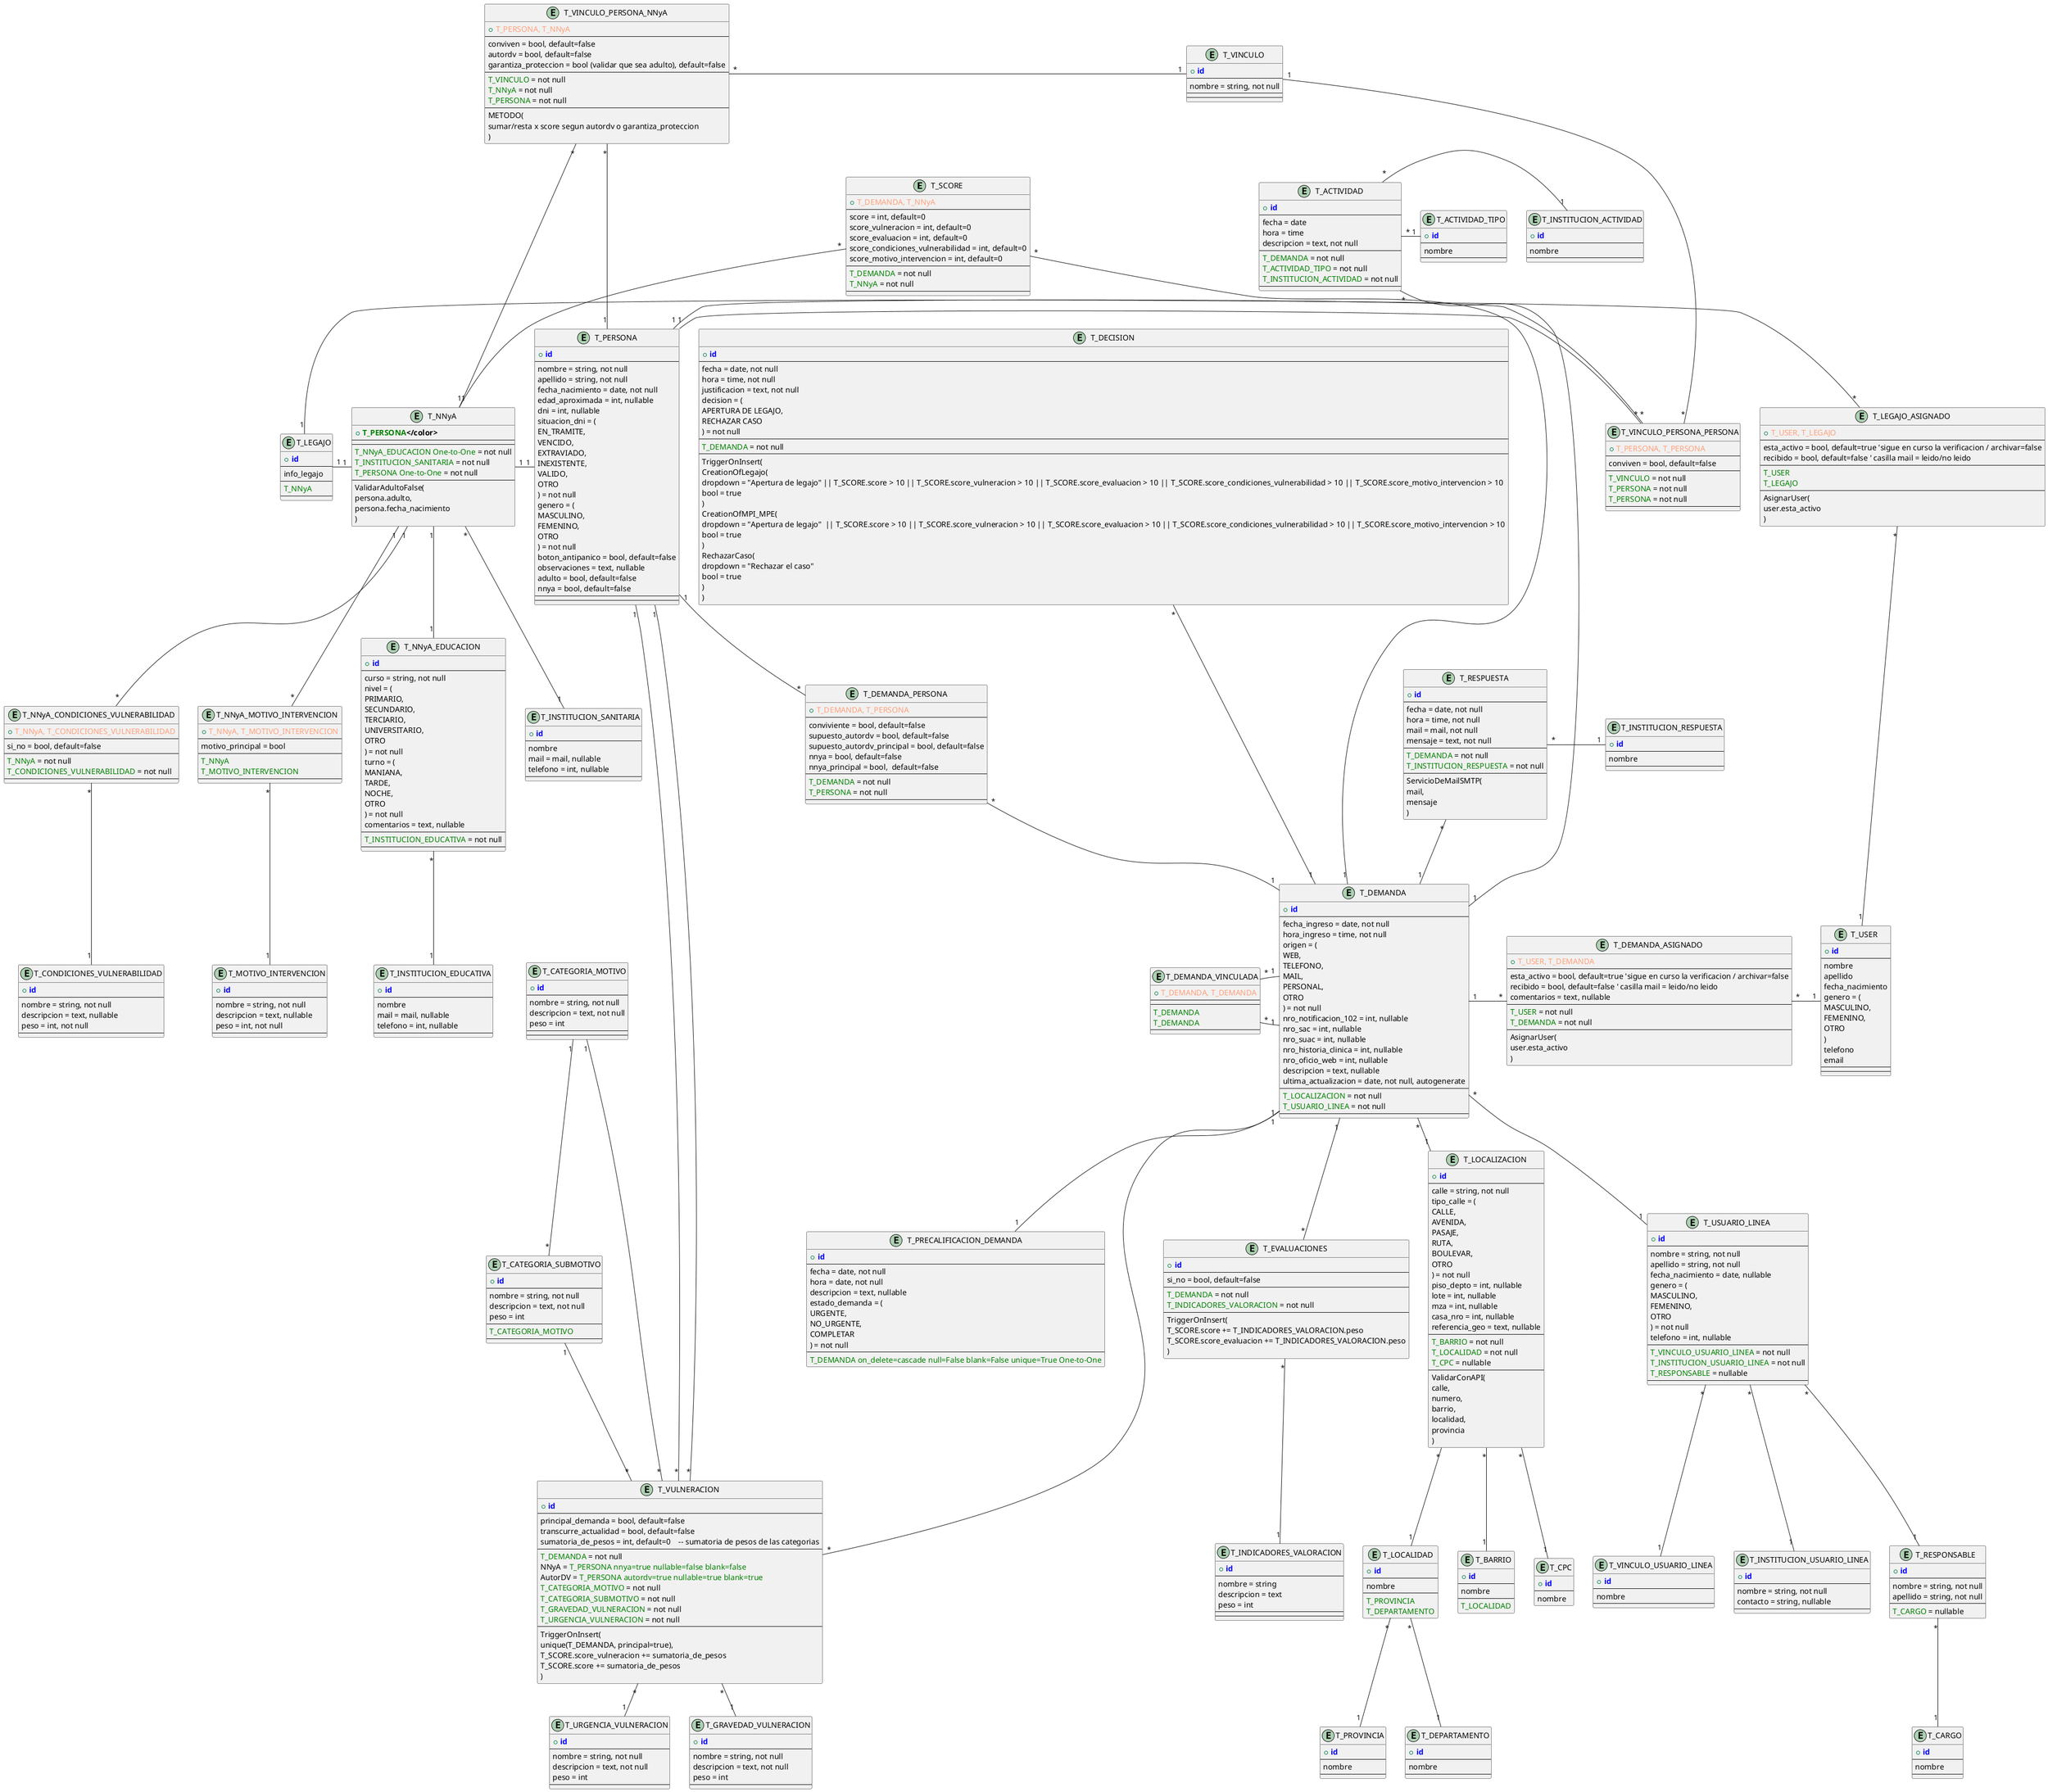 "@startuml full_logical_erd"

!define PRIMARY_KEY(x) <b><color:blue>x</color></b>
!define FOREIGN_KEY(x) <color:green>x</color>
!define COMPOSITE_KEY(x, y) <color:LightSalmon>x, y</color>

entity T_SCORE {
    + COMPOSITE_KEY(T_DEMANDA, T_NNyA)
    --
    score = int, default=0
    score_vulneracion = int, default=0
    score_evaluacion = int, default=0
    score_condiciones_vulnerabilidad = int, default=0
    score_motivo_intervencion = int, default=0
    --
    FOREIGN_KEY(T_DEMANDA) = not null
    FOREIGN_KEY(T_NNyA) = not null
    --
}

entity T_DEMANDA {
    + PRIMARY_KEY(id)
    --
    fecha_ingreso = date, not null
    hora_ingreso = time, not null
    origen = (
        WEB,
        TELEFONO,
        MAIL,
        PERSONAL,
        OTRO
    ) = not null
    nro_notificacion_102 = int, nullable
    nro_sac = int, nullable
    nro_suac = int, nullable
    nro_historia_clinica = int, nullable
    nro_oficio_web = int, nullable
    descripcion = text, nullable
    ultima_actualizacion = date, not null, autogenerate
    --
    FOREIGN_KEY(T_LOCALIZACION) = not null
    FOREIGN_KEY(T_USUARIO_LINEA) = not null
    --
}

entity T_DEMANDA_ASIGNADO {
    + COMPOSITE_KEY(T_USER, T_DEMANDA)
    --
    esta_activo = bool, default=true 'sigue en curso la verificacion / archivar=false
    recibido = bool, default=false ' casilla mail = leido/no leido
    comentarios = text, nullable
    --
    FOREIGN_KEY(T_USER) = not null 
    FOREIGN_KEY(T_DEMANDA) = not null
    --
    AsignarUser(
        user.esta_activo
        )
}

entity T_PRECALIFICACION_DEMANDA {
    + PRIMARY_KEY(id)
    --
    fecha = date, not null
    hora = date, not null
    descripcion = text, nullable
    estado_demanda = (
        URGENTE,
        NO_URGENTE,
        COMPLETAR
    ) = not null
    --
    FOREIGN_KEY(T_DEMANDA on_delete=cascade null=False blank=False unique=True One-to-One)
}

entity T_LOCALIZACION {
    + PRIMARY_KEY(id)
    --
    calle = string, not null
    tipo_calle = (
        CALLE,
        AVENIDA,
        PASAJE,
        RUTA,
        BOULEVAR,
        OTRO
    ) = not null
    piso_depto = int, nullable
    lote = int, nullable
    mza = int, nullable
    casa_nro = int, nullable
    referencia_geo = text, nullable
    --
    FOREIGN_KEY(T_BARRIO) = not null
    FOREIGN_KEY(T_LOCALIDAD) = not null
    FOREIGN_KEY(T_CPC) = nullable
    --
    ValidarConAPI(
        calle,
        numero,
        barrio,
        localidad,
        provincia
        )
}

entity T_NNyA {
    + PRIMARY_KEY( FOREIGN_KEY(T_PERSONA) )
    --
    --
    FOREIGN_KEY(T_NNyA_EDUCACION One-to-One) = not null
    FOREIGN_KEY(T_INSTITUCION_SANITARIA) = not null
    FOREIGN_KEY(T_PERSONA One-to-One) = not null
    --
    ValidarAdultoFalse(
        persona.adulto,
        persona.fecha_nacimiento
        )
}

entity T_CONDICIONES_VULNERABILIDAD {
    + PRIMARY_KEY(id)
    --
    nombre = string, not null
    descripcion = text, nullable
    peso = int, not null
    --
}

entity T_NNyA_CONDICIONES_VULNERABILIDAD {
    + COMPOSITE_KEY(T_NNyA, T_CONDICIONES_VULNERABILIDAD)
    --
    si_no = bool, default=false
    --
    FOREIGN_KEY(T_NNyA) = not null
    FOREIGN_KEY(T_CONDICIONES_VULNERABILIDAD) = not null
    --
}

entity T_MOTIVO_INTERVENCION {
    + PRIMARY_KEY(id)
    --
    nombre = string, not null
    descripcion = text, nullable
    peso = int, not null
    --
}

entity T_NNyA_MOTIVO_INTERVENCION {
    + COMPOSITE_KEY(T_NNyA, T_MOTIVO_INTERVENCION)
    --
    motivo_principal = bool
    --
    FOREIGN_KEY(T_NNyA)
    FOREIGN_KEY(T_MOTIVO_INTERVENCION)
    --
}

entity T_NNyA_EDUCACION {
    + PRIMARY_KEY(id)
    --
    curso = string, not null
    nivel = (
        PRIMARIO,
        SECUNDARIO,
        TERCIARIO,
        UNIVERSITARIO,
        OTRO
    ) = not null
    turno = (
        MANIANA,
        TARDE,
        NOCHE,
        OTRO
    ) = not null
    comentarios = text, nullable
    --
    FOREIGN_KEY(T_INSTITUCION_EDUCATIVA) = not null
    --
}

entity T_PERSONA {
    + PRIMARY_KEY(id)
    --
    nombre = string, not null
    apellido = string, not null
    fecha_nacimiento = date, not null
    edad_aproximada = int, nullable
    dni = int, nullable
    situacion_dni = (
        EN_TRAMITE,
        VENCIDO,
        EXTRAVIADO,
        INEXISTENTE,
        VALIDO,
        OTRO
    ) = not null
    genero = (
        MASCULINO,
        FEMENINO,
        OTRO
    ) = not null
    boton_antipanico = bool, default=false
    observaciones = text, nullable
    adulto = bool, default=false
    nnya = bool, default=false
    --
    --
}

entity T_DEMANDA_PERSONA {
    + COMPOSITE_KEY(T_DEMANDA, T_PERSONA)
    --
    conviviente = bool, default=false
    supuesto_autordv = bool, default=false
    supuesto_autordv_principal = bool, default=false
    nnya = bool, default=false
    nnya_principal = bool,  default=false
    --
    FOREIGN_KEY(T_DEMANDA) = not null
    FOREIGN_KEY(T_PERSONA) = not null
    --
}

entity T_VINCULO {
    + PRIMARY_KEY(id)
    --
    nombre = string, not null
    --
    --
}

entity T_VINCULO_PERSONA_NNyA {
    + COMPOSITE_KEY(T_PERSONA, T_NNyA)
    --
    conviven = bool, default=false
    autordv = bool, default=false
    garantiza_proteccion = bool (validar que sea adulto), default=false
    --
    FOREIGN_KEY(T_VINCULO) = not null
    FOREIGN_KEY(T_NNyA) = not null
    FOREIGN_KEY(T_PERSONA) = not null
    --
    METODO(
        sumar/resta x score segun autordv o garantiza_proteccion
        )
}

entity T_VINCULO_PERSONA_PERSONA {
    + COMPOSITE_KEY(T_PERSONA, T_PERSONA)
    --
    conviven = bool, default=false
    --
    FOREIGN_KEY(T_VINCULO) = not null
    FOREIGN_KEY(T_PERSONA) = not null
    FOREIGN_KEY(T_PERSONA) = not null
    --
}

entity T_USUARIO_LINEA {
    + PRIMARY_KEY(id)
    --
    nombre = string, not null
    apellido = string, not null
    fecha_nacimiento = date, nullable
    genero = (
        MASCULINO,
        FEMENINO,
        OTRO
    ) = not null
    telefono = int, nullable
    --
    FOREIGN_KEY(T_VINCULO_USUARIO_LINEA) = not null
    FOREIGN_KEY(T_INSTITUCION_USUARIO_LINEA) = not null
    FOREIGN_KEY(T_RESPONSABLE) = nullable
    --
}

entity T_INSTITUCION_USUARIO_LINEA {
    + PRIMARY_KEY(id)
    --
    nombre = string, not null
    contacto = string, nullable
    --
}

entity T_RESPONSABLE {
    + PRIMARY_KEY(id)
    --
    nombre = string, not null
    apellido = string, not null
    --
    FOREIGN_KEY(T_CARGO) = nullable
}

entity T_VULNERACION {
    + PRIMARY_KEY(id)
    --
    principal_demanda = bool, default=false
    transcurre_actualidad = bool, default=false
    sumatoria_de_pesos = int, default=0    -- sumatoria de pesos de las categorias
    --
    FOREIGN_KEY(T_DEMANDA) = not null
    NNyA = FOREIGN_KEY(T_PERSONA nnya=true nullable=false blank=false)
    AutorDV = FOREIGN_KEY(T_PERSONA autordv=true nullable=true blank=true)
    FOREIGN_KEY(T_CATEGORIA_MOTIVO) = not null
    FOREIGN_KEY(T_CATEGORIA_SUBMOTIVO) = not null
    FOREIGN_KEY(T_GRAVEDAD_VULNERACION) = not null
    FOREIGN_KEY(T_URGENCIA_VULNERACION) = not null
    --
    TriggerOnInsert(
        unique(T_DEMANDA, principal=true),
        T_SCORE.score_vulneracion += sumatoria_de_pesos
        T_SCORE.score += sumatoria_de_pesos
    )
}

entity T_ACTIVIDAD {
    + PRIMARY_KEY(id)
    --
    fecha = date
    hora = time
    descripcion = text, not null
    --
    FOREIGN_KEY(T_DEMANDA) = not null
    FOREIGN_KEY(T_ACTIVIDAD_TIPO) = not null
    FOREIGN_KEY(T_INSTITUCION_ACTIVIDAD) = not null
    --
}

entity T_RESPUESTA {
    + PRIMARY_KEY(id)
    --
    fecha = date, not null
    hora = time, not null
    mail = mail, not null
    mensaje = text, not null
    --
    FOREIGN_KEY(T_DEMANDA) = not null
    FOREIGN_KEY(T_INSTITUCION_RESPUESTA) = not null
    --
    ServicioDeMailSMTP(
        mail,
        mensaje
        )
}

entity T_DEMANDA_VINCULADA {
    + COMPOSITE_KEY(T_DEMANDA, T_DEMANDA)
    --
    --
    FOREIGN_KEY(T_DEMANDA)
    FOREIGN_KEY(T_DEMANDA)
    --
}

entity T_DECISION {
    + PRIMARY_KEY(id)
    --
    fecha = date, not null
    hora = time, not null
    justificacion = text, not null
    decision = (
        APERTURA DE LEGAJO,
        RECHAZAR CASO
    ) = not null
    --
    FOREIGN_KEY(T_DEMANDA) = not null
    --
    TriggerOnInsert(
        CreationOfLegajo(
            dropdown = "Apertura de legajo" || T_SCORE.score > 10 || T_SCORE.score_vulneracion > 10 || T_SCORE.score_evaluacion > 10 || T_SCORE.score_condiciones_vulnerabilidad > 10 || T_SCORE.score_motivo_intervencion > 10
            bool = true
        )
        CreationOfMPI_MPE(
            dropdown = "Apertura de legajo"  || T_SCORE.score > 10 || T_SCORE.score_vulneracion > 10 || T_SCORE.score_evaluacion > 10 || T_SCORE.score_condiciones_vulnerabilidad > 10 || T_SCORE.score_motivo_intervencion > 10
            bool = true
        )
        RechazarCaso(
            dropdown = "Rechazar el caso"
            bool = true
        )
    )
}

entity T_INDICADORES_VALORACION {
    + PRIMARY_KEY(id)
    --
    nombre = string
    descripcion = text
    peso = int
    --
    --
}

entity T_EVALUACIONES {
    + PRIMARY_KEY(id)
    --
    si_no = bool, default=false
    --
    FOREIGN_KEY(T_DEMANDA) = not null
    FOREIGN_KEY(T_INDICADORES_VALORACION) = not null
    --
    TriggerOnInsert(
        T_SCORE.score += T_INDICADORES_VALORACION.peso
        T_SCORE.score_evaluacion += T_INDICADORES_VALORACION.peso
        )
}

entity T_LEGAJO {
    + PRIMARY_KEY(id)
    --
    info_legajo
    --
    FOREIGN_KEY(T_NNyA)
    --
}

entity T_LEGAJO_ASIGNADO {
    + COMPOSITE_KEY(T_USER, T_LEGAJO)
    --
    esta_activo = bool, default=true 'sigue en curso la verificacion / archivar=false
    recibido = bool, default=false ' casilla mail = leido/no leido
    --
    FOREIGN_KEY(T_USER)
    FOREIGN_KEY(T_LEGAJO)
    --
    AsignarUser(
        user.esta_activo
        )
}

entity T_USER {
    + PRIMARY_KEY(id)
    --
    nombre
    apellido
    fecha_nacimiento
    genero = (
        MASCULINO,
        FEMENINO,
        OTRO
    )
    telefono
    email
    --
    --
}

entity T_CARGO {
    + PRIMARY_KEY(id)
    --
    nombre
    --
}

entity T_CATEGORIA_MOTIVO {
    + PRIMARY_KEY(id)
    --
    nombre = string, not null
    descripcion = text, not null
    peso = int
    --
    --
}

entity T_CATEGORIA_SUBMOTIVO {
    + PRIMARY_KEY(id)
    --
    nombre = string, not null
    descripcion = text, not null
    peso = int
    --
    FOREIGN_KEY(T_CATEGORIA_MOTIVO)
    --
}

entity T_URGENCIA_VULNERACION {
    + PRIMARY_KEY(id)
    --
    nombre = string, not null
    descripcion = text, not null
    peso = int
    --
}

entity T_GRAVEDAD_VULNERACION {
    + PRIMARY_KEY(id)
    --
    nombre = string, not null
    descripcion = text, not null
    peso = int
    --
}

entity T_BARRIO {
    + PRIMARY_KEY(id)
    --
    nombre
    --
    FOREIGN_KEY(T_LOCALIDAD)
}

entity T_CPC {
    + PRIMARY_KEY(id)
    --
    nombre
}

entity T_DEPARTAMENTO {
    + PRIMARY_KEY(id)
    --
    nombre
    --
}

entity T_LOCALIDAD {
    + PRIMARY_KEY(id)
    --
    nombre
    --
    FOREIGN_KEY(T_PROVINCIA)
    FOREIGN_KEY(T_DEPARTAMENTO)
}

entity T_PROVINCIA {
    + PRIMARY_KEY(id)
    --
    nombre
    --
}

entity T_VINCULO_USUARIO_LINEA {
    + PRIMARY_KEY(id)
    --
    nombre
    --
}

entity T_INSTITUCION_ACTIVIDAD {
    + PRIMARY_KEY(id)
    --
    nombre
    --
}

entity T_INSTITUCION_RESPUESTA {
    + PRIMARY_KEY(id)
    --
    nombre
    --
}

entity T_INSTITUCION_EDUCATIVA {
    + PRIMARY_KEY(id)
    --
    nombre
    mail = mail, nullable
    telefono = int, nullable
    --
}

entity T_INSTITUCION_SANITARIA {
    + PRIMARY_KEY(id)
    --
    nombre
    mail = mail, nullable
    telefono = int, nullable
    --
}

entity T_ACTIVIDAD_TIPO {
    + PRIMARY_KEY(id)
    --
    nombre
    --
}


T_DEMANDA_ASIGNADO "*" - "1" T_USER
T_DEMANDA "1" - "*" T_DEMANDA_ASIGNADO
T_DEMANDA "1" -- "1" T_PRECALIFICACION_DEMANDA

T_DEMANDA "*" -- "1" T_LOCALIZACION
T_LOCALIZACION "*" -- "1" T_BARRIO
T_LOCALIZACION "*" -- "1" T_LOCALIDAD
T_LOCALIZACION "*" -- "1" T_CPC
T_LOCALIDAD "*" -- "1" T_PROVINCIA
T_LOCALIDAD "*" -- "1" T_DEPARTAMENTO

T_NNyA "1" - "1" T_PERSONA
T_NNyA "1" -- "1" T_NNyA_EDUCACION
T_NNyA_EDUCACION "*" -- "1" T_INSTITUCION_EDUCATIVA
T_NNyA "*" -- "1" T_INSTITUCION_SANITARIA
T_NNyA "1" -- "*" T_NNyA_CONDICIONES_VULNERABILIDAD
T_NNyA_CONDICIONES_VULNERABILIDAD "*" -- "1" T_CONDICIONES_VULNERABILIDAD
T_NNyA "1" -- "*" T_NNyA_MOTIVO_INTERVENCION
T_NNyA_MOTIVO_INTERVENCION "*" -- "1" T_MOTIVO_INTERVENCION

T_SCORE "*" -- "1" T_DEMANDA
T_SCORE "*" -- "1" T_NNyA

T_DEMANDA_PERSONA "*" -- "1" T_DEMANDA
T_PERSONA "1" -- "*" T_DEMANDA_PERSONA

T_VINCULO_PERSONA_NNyA "*" - "1" T_NNyA
T_VINCULO_PERSONA_NNyA "*" - "1" T_PERSONA
T_VINCULO_PERSONA_NNyA "*" - "1" T_VINCULO
T_VINCULO_PERSONA_PERSONA "*" - "1" T_PERSONA
T_VINCULO_PERSONA_PERSONA "*" - "1" T_PERSONA
T_VINCULO "1" --- "*" T_VINCULO_PERSONA_PERSONA

T_DEMANDA "*" -- "1" T_USUARIO_LINEA
T_USUARIO_LINEA "*" -- "1" T_VINCULO_USUARIO_LINEA

T_USUARIO_LINEA "*" -- "1" T_INSTITUCION_USUARIO_LINEA

T_USUARIO_LINEA "*" -- "1" T_RESPONSABLE
T_RESPONSABLE "*" -- "1" T_CARGO

T_DEMANDA "1" --- "*" T_VULNERACION
T_CATEGORIA_MOTIVO "1" -- "*" T_CATEGORIA_SUBMOTIVO
T_CATEGORIA_MOTIVO "1" -- "*" T_VULNERACION
T_CATEGORIA_SUBMOTIVO "1" -- "*" T_VULNERACION

T_VULNERACION "*" -- "1" T_GRAVEDAD_VULNERACION
T_VULNERACION "*" -- "1" T_URGENCIA_VULNERACION

T_PERSONA "1" -- "*" T_VULNERACION
T_PERSONA "1" -- "*" T_VULNERACION

T_ACTIVIDAD "*" ---- "1" T_DEMANDA
T_ACTIVIDAD "*" - "1" T_ACTIVIDAD_TIPO
T_ACTIVIDAD "*" - "1" T_INSTITUCION_ACTIVIDAD

T_RESPUESTA "*" -- "1" T_DEMANDA
T_RESPUESTA "*" - "1" T_INSTITUCION_RESPUESTA

T_DEMANDA_VINCULADA "*" - "1" T_DEMANDA
T_DEMANDA_VINCULADA "*" - "1" T_DEMANDA

T_DECISION "*" --- "1" T_DEMANDA
T_DEMANDA "1" -- "*" T_EVALUACIONES
T_EVALUACIONES "*" -- "1" T_INDICADORES_VALORACION

T_LEGAJO "1" - "1" T_NNyA

T_LEGAJO_ASIGNADO "*" - "1" T_USER
T_LEGAJO "1" - "*" T_LEGAJO_ASIGNADO

@enduml

' DemandasVinculadas = Conexiones de la demanda = caso1=fkDemanda, caso2=fkDemanda
' caratula = identificar legajo o expediente
' la caratula identifica el NNyA al que se le genera la demanda
' el legajo deberia estar relacionado con la caratula, ¿ osea el NNyA principal ?
